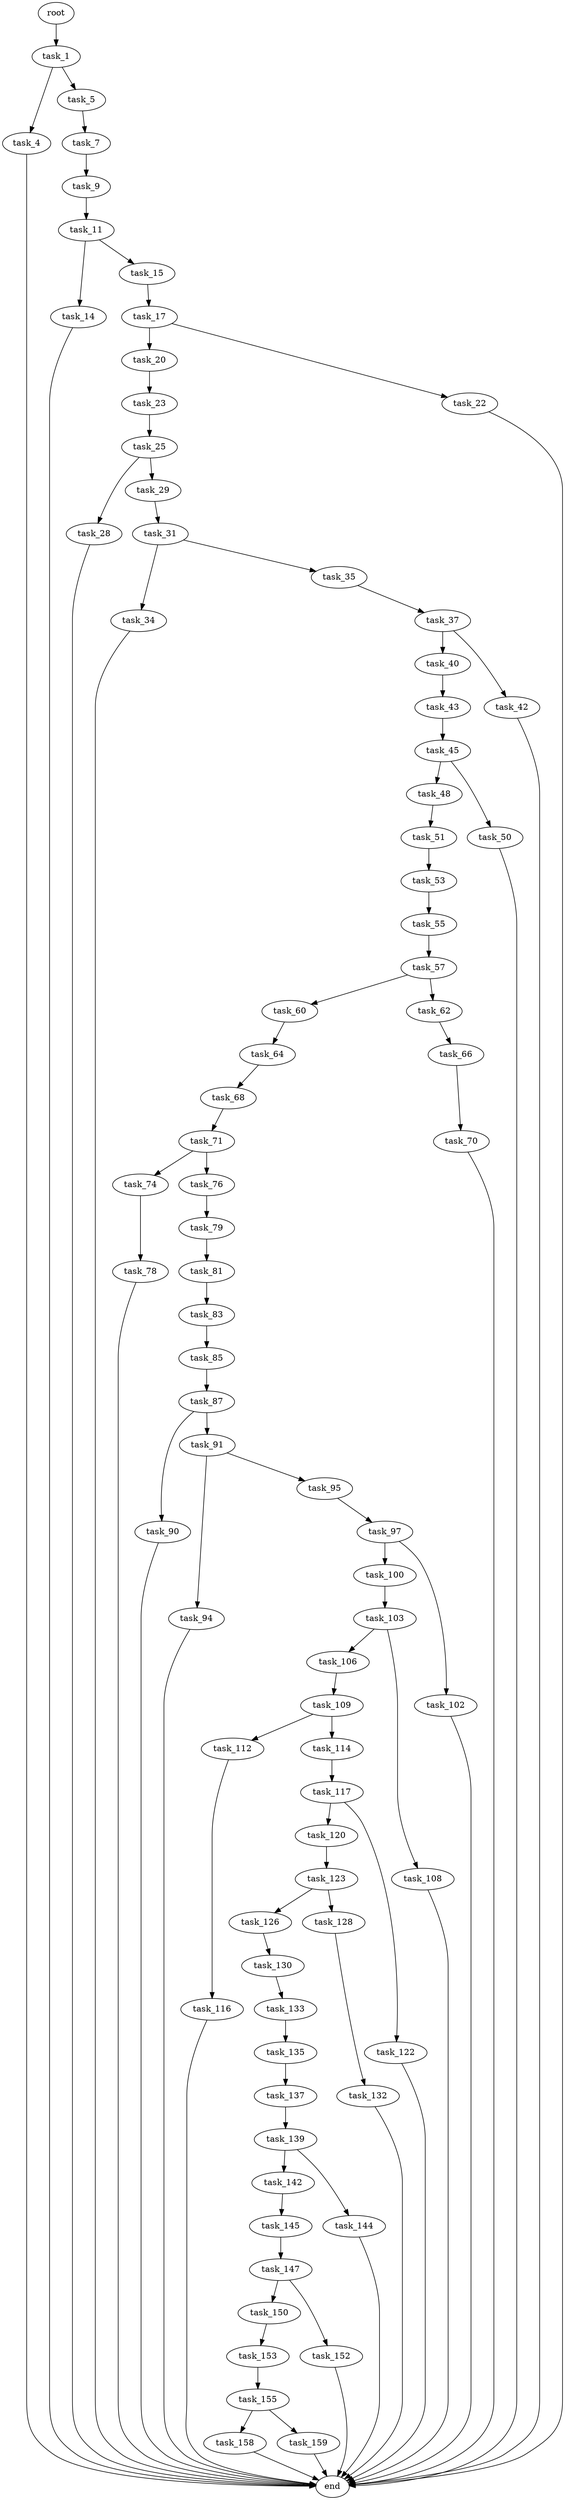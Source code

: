 digraph G {
  root [size="0.000000"];
  task_1 [size="453404140346.000000"];
  task_4 [size="153774644265.000000"];
  task_5 [size="6530326737.000000"];
  task_7 [size="438361036370.000000"];
  task_9 [size="549755813888.000000"];
  task_11 [size="11482013176.000000"];
  task_14 [size="28148070974.000000"];
  task_15 [size="28991029248.000000"];
  task_17 [size="487536595890.000000"];
  task_20 [size="549755813888.000000"];
  task_22 [size="4999952602.000000"];
  task_23 [size="231928233984.000000"];
  task_25 [size="8589934592.000000"];
  task_28 [size="10308804831.000000"];
  task_29 [size="10138722337.000000"];
  task_31 [size="203582339909.000000"];
  task_34 [size="1913097799.000000"];
  task_35 [size="12751532741.000000"];
  task_37 [size="329087168075.000000"];
  task_40 [size="549755813888.000000"];
  task_42 [size="776091637.000000"];
  task_43 [size="11906520821.000000"];
  task_45 [size="247430205066.000000"];
  task_48 [size="1088097015075.000000"];
  task_50 [size="28991029248.000000"];
  task_51 [size="88582676455.000000"];
  task_53 [size="10410241985.000000"];
  task_55 [size="2049884597.000000"];
  task_57 [size="134217728000.000000"];
  task_60 [size="402956405898.000000"];
  task_62 [size="5544286555.000000"];
  task_64 [size="9149026291.000000"];
  task_66 [size="575051652503.000000"];
  task_68 [size="81510794937.000000"];
  task_70 [size="231928233984.000000"];
  task_71 [size="68719476736.000000"];
  task_74 [size="8589934592.000000"];
  task_76 [size="382798296242.000000"];
  task_78 [size="1203510702549.000000"];
  task_79 [size="549755813888.000000"];
  task_81 [size="20386584445.000000"];
  task_83 [size="185375802899.000000"];
  task_85 [size="22345217314.000000"];
  task_87 [size="19513523714.000000"];
  task_90 [size="134217728000.000000"];
  task_91 [size="134217728000.000000"];
  task_94 [size="232630837862.000000"];
  task_95 [size="242365766339.000000"];
  task_97 [size="1073741824000.000000"];
  task_100 [size="368293445632.000000"];
  task_102 [size="68719476736.000000"];
  task_103 [size="231928233984.000000"];
  task_106 [size="6258032698.000000"];
  task_108 [size="68719476736.000000"];
  task_109 [size="601508717622.000000"];
  task_112 [size="1073741824000.000000"];
  task_114 [size="28991029248.000000"];
  task_116 [size="85084180300.000000"];
  task_117 [size="1073741824000.000000"];
  task_120 [size="12894828920.000000"];
  task_122 [size="4917344556.000000"];
  task_123 [size="549755813888.000000"];
  task_126 [size="134217728000.000000"];
  task_128 [size="134217728000.000000"];
  task_130 [size="79489284281.000000"];
  task_132 [size="57551126075.000000"];
  task_133 [size="97424470469.000000"];
  task_135 [size="80926898890.000000"];
  task_137 [size="531037093302.000000"];
  task_139 [size="13996886913.000000"];
  task_142 [size="1073741824000.000000"];
  task_144 [size="43953484771.000000"];
  task_145 [size="549755813888.000000"];
  task_147 [size="680347626.000000"];
  task_150 [size="231928233984.000000"];
  task_152 [size="140036696452.000000"];
  task_153 [size="29948971847.000000"];
  task_155 [size="28991029248.000000"];
  task_158 [size="11674119685.000000"];
  task_159 [size="508685831503.000000"];
  end [size="0.000000"];

  root -> task_1 [size="1.000000"];
  task_1 -> task_4 [size="411041792.000000"];
  task_1 -> task_5 [size="411041792.000000"];
  task_4 -> end [size="1.000000"];
  task_5 -> task_7 [size="411041792.000000"];
  task_7 -> task_9 [size="411041792.000000"];
  task_9 -> task_11 [size="536870912.000000"];
  task_11 -> task_14 [size="536870912.000000"];
  task_11 -> task_15 [size="536870912.000000"];
  task_14 -> end [size="1.000000"];
  task_15 -> task_17 [size="75497472.000000"];
  task_17 -> task_20 [size="536870912.000000"];
  task_17 -> task_22 [size="536870912.000000"];
  task_20 -> task_23 [size="536870912.000000"];
  task_22 -> end [size="1.000000"];
  task_23 -> task_25 [size="301989888.000000"];
  task_25 -> task_28 [size="33554432.000000"];
  task_25 -> task_29 [size="33554432.000000"];
  task_28 -> end [size="1.000000"];
  task_29 -> task_31 [size="209715200.000000"];
  task_31 -> task_34 [size="536870912.000000"];
  task_31 -> task_35 [size="536870912.000000"];
  task_34 -> end [size="1.000000"];
  task_35 -> task_37 [size="209715200.000000"];
  task_37 -> task_40 [size="838860800.000000"];
  task_37 -> task_42 [size="838860800.000000"];
  task_40 -> task_43 [size="536870912.000000"];
  task_42 -> end [size="1.000000"];
  task_43 -> task_45 [size="301989888.000000"];
  task_45 -> task_48 [size="209715200.000000"];
  task_45 -> task_50 [size="209715200.000000"];
  task_48 -> task_51 [size="838860800.000000"];
  task_50 -> end [size="1.000000"];
  task_51 -> task_53 [size="134217728.000000"];
  task_53 -> task_55 [size="301989888.000000"];
  task_55 -> task_57 [size="75497472.000000"];
  task_57 -> task_60 [size="209715200.000000"];
  task_57 -> task_62 [size="209715200.000000"];
  task_60 -> task_64 [size="838860800.000000"];
  task_62 -> task_66 [size="134217728.000000"];
  task_64 -> task_68 [size="679477248.000000"];
  task_66 -> task_70 [size="536870912.000000"];
  task_68 -> task_71 [size="301989888.000000"];
  task_70 -> end [size="1.000000"];
  task_71 -> task_74 [size="134217728.000000"];
  task_71 -> task_76 [size="134217728.000000"];
  task_74 -> task_78 [size="33554432.000000"];
  task_76 -> task_79 [size="679477248.000000"];
  task_78 -> end [size="1.000000"];
  task_79 -> task_81 [size="536870912.000000"];
  task_81 -> task_83 [size="411041792.000000"];
  task_83 -> task_85 [size="134217728.000000"];
  task_85 -> task_87 [size="411041792.000000"];
  task_87 -> task_90 [size="411041792.000000"];
  task_87 -> task_91 [size="411041792.000000"];
  task_90 -> end [size="1.000000"];
  task_91 -> task_94 [size="209715200.000000"];
  task_91 -> task_95 [size="209715200.000000"];
  task_94 -> end [size="1.000000"];
  task_95 -> task_97 [size="209715200.000000"];
  task_97 -> task_100 [size="838860800.000000"];
  task_97 -> task_102 [size="838860800.000000"];
  task_100 -> task_103 [size="411041792.000000"];
  task_102 -> end [size="1.000000"];
  task_103 -> task_106 [size="301989888.000000"];
  task_103 -> task_108 [size="301989888.000000"];
  task_106 -> task_109 [size="134217728.000000"];
  task_108 -> end [size="1.000000"];
  task_109 -> task_112 [size="536870912.000000"];
  task_109 -> task_114 [size="536870912.000000"];
  task_112 -> task_116 [size="838860800.000000"];
  task_114 -> task_117 [size="75497472.000000"];
  task_116 -> end [size="1.000000"];
  task_117 -> task_120 [size="838860800.000000"];
  task_117 -> task_122 [size="838860800.000000"];
  task_120 -> task_123 [size="411041792.000000"];
  task_122 -> end [size="1.000000"];
  task_123 -> task_126 [size="536870912.000000"];
  task_123 -> task_128 [size="536870912.000000"];
  task_126 -> task_130 [size="209715200.000000"];
  task_128 -> task_132 [size="209715200.000000"];
  task_130 -> task_133 [size="75497472.000000"];
  task_132 -> end [size="1.000000"];
  task_133 -> task_135 [size="75497472.000000"];
  task_135 -> task_137 [size="75497472.000000"];
  task_137 -> task_139 [size="411041792.000000"];
  task_139 -> task_142 [size="536870912.000000"];
  task_139 -> task_144 [size="536870912.000000"];
  task_142 -> task_145 [size="838860800.000000"];
  task_144 -> end [size="1.000000"];
  task_145 -> task_147 [size="536870912.000000"];
  task_147 -> task_150 [size="33554432.000000"];
  task_147 -> task_152 [size="33554432.000000"];
  task_150 -> task_153 [size="301989888.000000"];
  task_152 -> end [size="1.000000"];
  task_153 -> task_155 [size="33554432.000000"];
  task_155 -> task_158 [size="75497472.000000"];
  task_155 -> task_159 [size="75497472.000000"];
  task_158 -> end [size="1.000000"];
  task_159 -> end [size="1.000000"];
}
